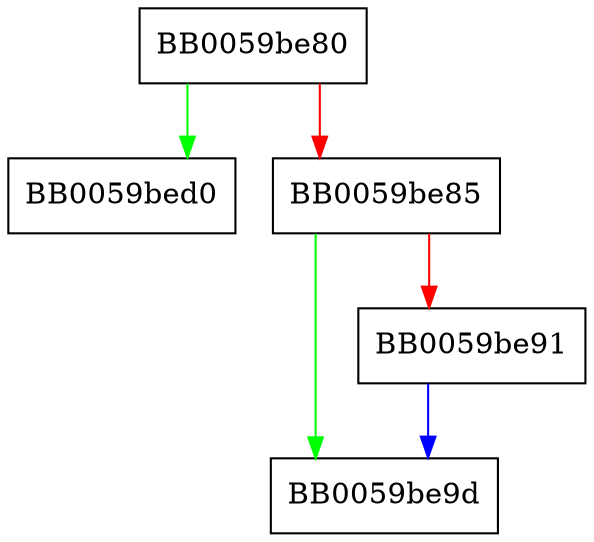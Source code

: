 digraph ossl_decoder_instance_free {
  node [shape="box"];
  graph [splines=ortho];
  BB0059be80 -> BB0059bed0 [color="green"];
  BB0059be80 -> BB0059be85 [color="red"];
  BB0059be85 -> BB0059be9d [color="green"];
  BB0059be85 -> BB0059be91 [color="red"];
  BB0059be91 -> BB0059be9d [color="blue"];
}